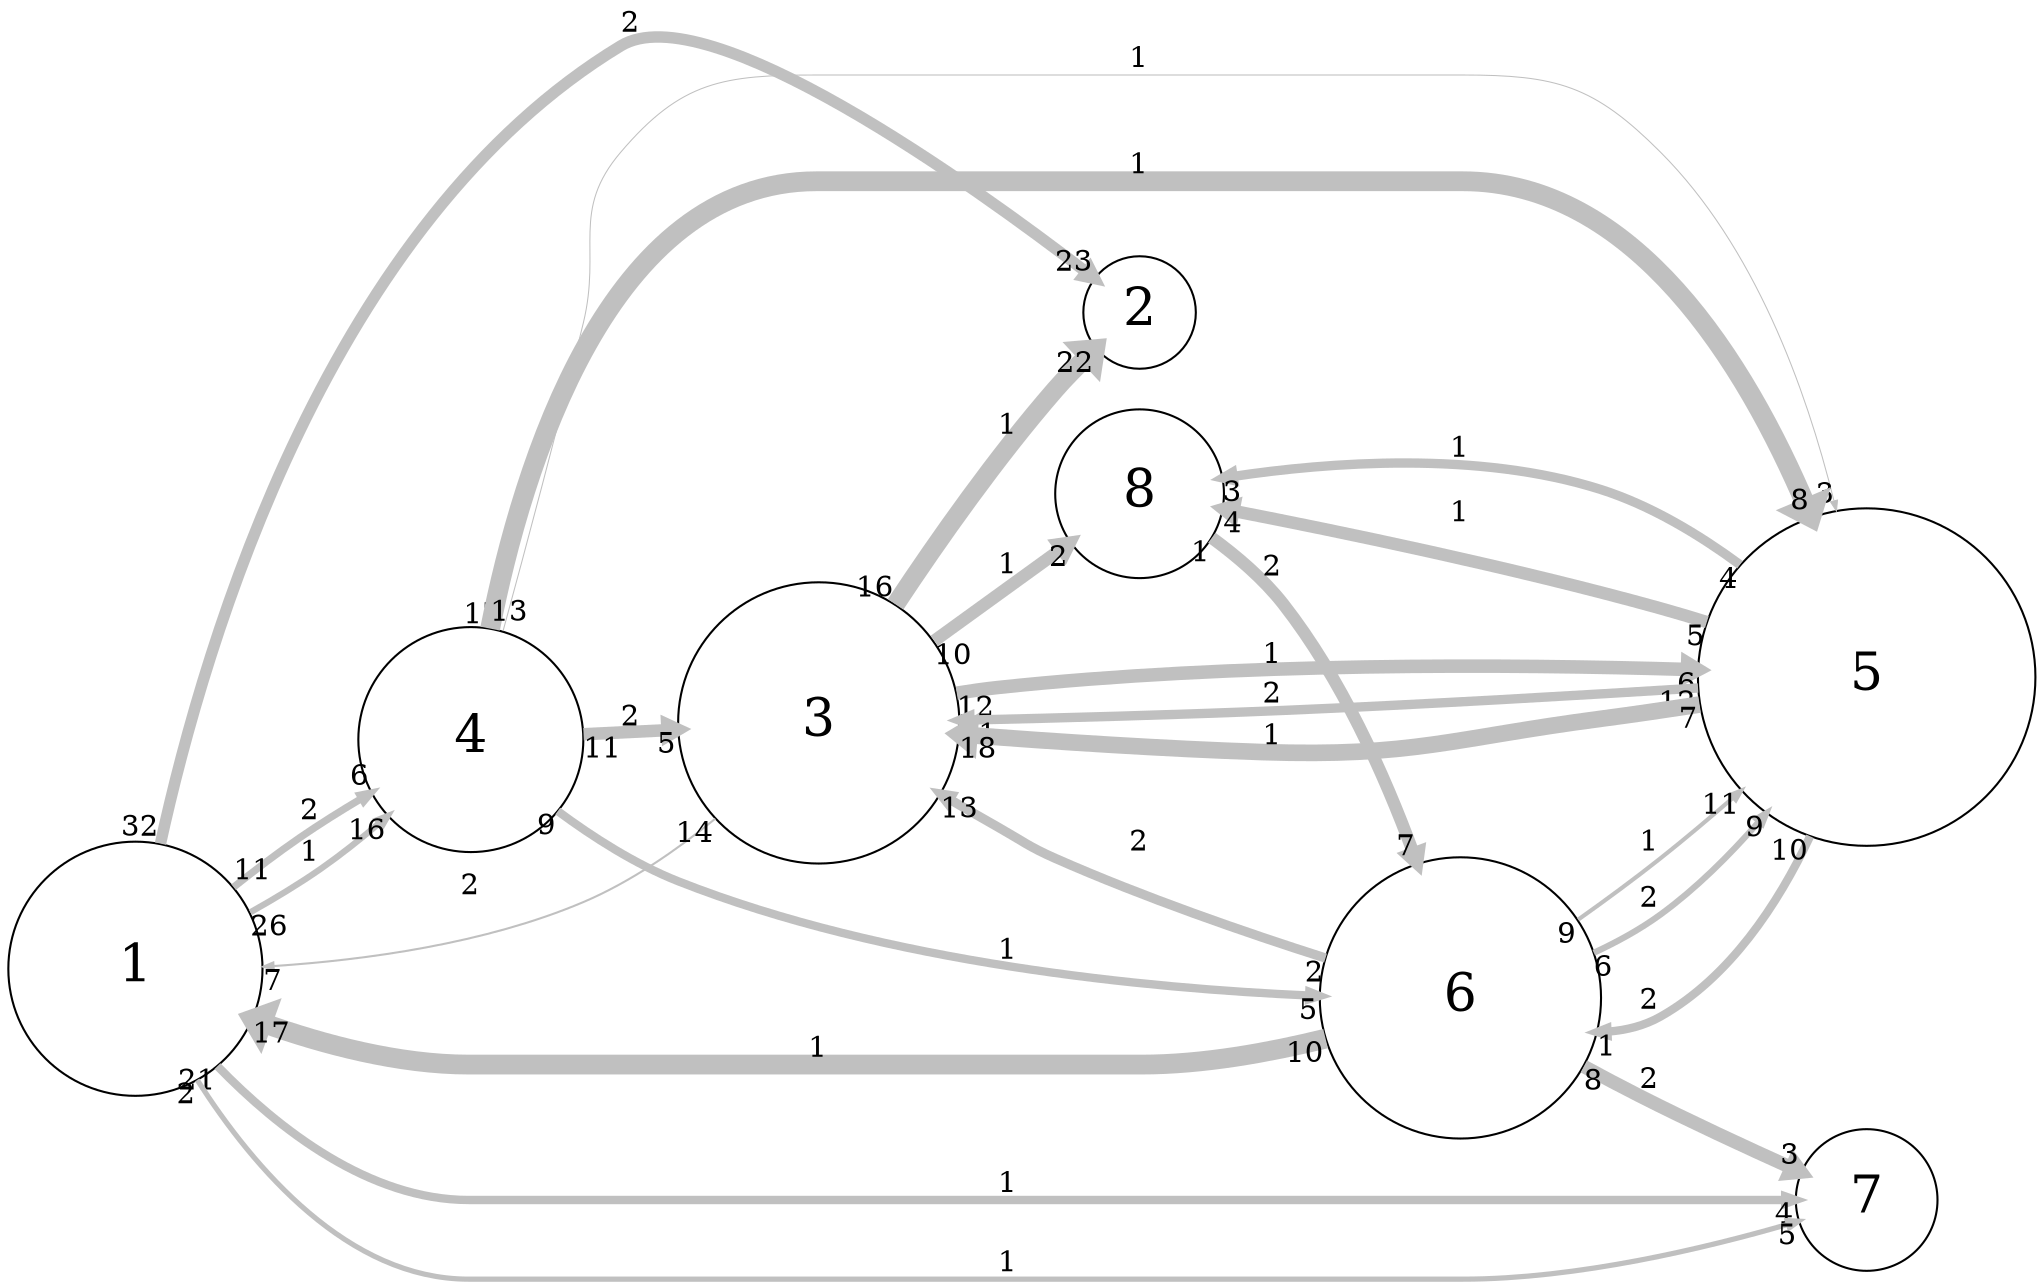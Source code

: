 digraph "" {
	graph [bb="0,0,1188.3,601",
		overlap=false,
		rankdir=LR,
		ratio=0.5,
		scale=1,
		splines=spline
	];
	node [fontsize=25,
		label="\N",
		shape=circle
	];
	edge [arrowsize=0.5,
		splines=true
	];
	0	[height=1.6875,
		label=1,
		pos="75.311,245",
		width=1.6875];
	1	[height=0.75,
		label=2,
		pos="662.31,574",
		width=0.75];
	0 -> 1	[key=0,
		capacity=2,
		color=grey,
		from_pd=31,
		head_lp="628.31,566.09",
		headlabel=23,
		label=2,
		lp="365.31,534.25",
		penwidth=5.5,
		pos="e,635.06,574.34 110.67,294.94 158.58,360.08 252.03,471.85 361.94,524 449.23,565.42 565.07,573.16 623.77,574.21",
		pt=10,
		tail_lp="117.42,303.19",
		taillabel=32,
		to_pd=22];
	3	[height=1.5,
		label=4,
		pos="271.31,334",
		width=1.5];
	0 -> 3	[key=0,
		capacity=1,
		color=grey,
		from_pd=25,
		head_lp="212.24,311.59",
		headlabel=16,
		label=1,
		lp="177.31,313.25",
		penwidth=3.0,
		pos="e,218.99,319.84 126.83,277.94 141.64,286.79 158.12,295.87 173.94,303 185.41,308.17 198.01,312.88 210.2,316.97",
		pt=15,
		tail_lp="133.58,269.69",
		taillabel=26,
		to_pd=15];
	0 -> 3	[key=1,
		capacity=2,
		color=grey,
		from_pd=10,
		head_lp="221.71,297.69",
		headlabel=6,
		label=2,
		lp="177.31,290.25",
		penwidth=3.5,
		pos="e,225.08,305.94 133.65,263.55 149.14,269.11 165.74,275.59 180.69,282.5 192.5,287.96 204.81,294.46 216.39,300.98",
		pt=14,
		tail_lp="140.4,255.3",
		taillabel=11,
		to_pd=5];
	6	[height=0.9375,
		label=7,
		pos="1087.3,40",
		width=0.9375];
	0 -> 6	[key=0,
		capacity=1,
		color=grey,
		from_pd=20,
		head_lp="1049.9,31.75",
		headlabel=4,
		label=1,
		lp="585.31,48.25",
		penwidth=4.0,
		pos="e,1053.2,40 100.01,189.25 129.99,128.55 187.87,40 270.31,40 270.31,40 270.31,40 851.31,40 917.84,40 994.95,40 1042.2,40",
		pt=13,
		tail_lp="93.256,181",
		taillabel=21,
		to_pd=3];
	0 -> 6	[key=1,
		capacity=1,
		color=grey,
		from_pd=1,
		head_lp="1050.9,22.773",
		headlabel=5,
		label=1,
		lp="585.31,8.25",
		penwidth=2.5,
		pos="e,1054.3,31.023 93.77,186.94 119.57,114.49 175.36,0 270.31,0 270.31,0 270.31,0 851.31,0 920.47,0 999.47,17.042 1046,28.879",
		pt=16,
		tail_lp="90.395,195.19",
		taillabel=2,
		to_pd=4];
	2	[height=1.875,
		label=3,
		pos="475.31,334",
		width=1.875];
	3 -> 2	[key=0,
		capacity=2,
		color=grey,
		from_pd=10,
		head_lp="404.27,325.75",
		headlabel=5,
		label=2,
		lp="365.31,342.25",
		penwidth=6.0,
		pos="e,407.64,334 325.65,334 347.24,334 372.61,334 396.22,334",
		pt=9,
		tail_lp="332.4,325.75",
		taillabel=11,
		to_pd=4];
	4	[height=2.25,
		label=5,
		pos="1087.3,315",
		width=2.25];
	3 -> 4	[key=0,
		capacity=1,
		color=grey,
		from_pd=16,
		head_lp="1041.4,392.56",
		headlabel=3,
		label=1,
		lp="662.31,518.25",
		penwidth=0.5,
		pos="e,1044.8,384.31 302.13,378.78 309.72,390.24 317.85,402.56 325.31,414 341.77,439.22 338.27,452.37 361.94,471 403.48,503.7 421.44,\
510 474.31,510 474.31,510 474.31,510 851.31,510 904.18,510 920.64,501.69 963.69,471 994.17,449.27 1020.9,417.87 1041.5,388.93",
		pt=20,
		tail_lp="295.38,387.03",
		taillabel=17,
		to_pd=2];
	3 -> 4	[key=1,
		capacity=1,
		color=grey,
		from_pd=12,
		head_lp="1026.8,364.51",
		headlabel=8,
		label=1,
		lp="662.31,465.25",
		penwidth=9.5,
		pos="e,1030.1,372.76 308.86,373.26 346.52,409.25 408.82,457 474.31,457 474.31,457 474.31,457 851.31,457 915.26,457 976.72,418 1020.7,\
380.88",
		pt=2,
		tail_lp="315.61,381.51",
		taillabel=13,
		to_pd=7];
	5	[height=1.875,
		label=6,
		pos="850.31,136",
		width=1.875];
	3 -> 5	[key=0,
		capacity=1,
		color=grey,
		from_pd=8,
		head_lp="780.28,140.38",
		headlabel=5,
		label=1,
		lp="585.31,205.25",
		penwidth=4.0,
		pos="e,783.66,148.63 316.97,304.86 342.72,289.03 376.18,270.08 407.81,257 531.49,205.85 683.51,169.64 773.05,150.84",
		pt=13,
		tail_lp="313.6,296.61",
		taillabel=9,
		to_pd=4];
	2 -> 0	[key=0,
		capacity=2,
		color=grey,
		from_pd=13,
		head_lp="139.67,231.6",
		headlabel=7,
		label=2,
		lp="271.31,263.25",
		penwidth=1.0,
		pos="e,136.3,239.85 418.82,296.64 391.81,280.53 358.14,263.38 325.31,254.5 265.04,238.2 193.58,237.26 142.71,239.54",
		pt=19,
		tail_lp="412.07,288.39",
		taillabel=14,
		to_pd=6];
	2 -> 1	[key=0,
		capacity=1,
		color=grey,
		from_pd=15,
		head_lp="636.02,546.45",
		headlabel=22,
		label=1,
		lp="585.31,497.25",
		penwidth=9.0,
		pos="e,642.77,554.7 514.62,389.12 543.12,429.29 583.53,484.58 621.81,531 625.82,535.86 630.21,540.9 634.56,545.74",
		pt=3,
		tail_lp="521.37,397.37",
		taillabel=16,
		to_pd=21];
	2 -> 4	[key=0,
		capacity=1,
		color=grey,
		from_pd=11,
		head_lp="1018.5,371.51",
		headlabel=6,
		label=1,
		lp="739.31,401.25",
		penwidth=6.5,
		pos="e,1021.9,363.26 533.77,368.43 548.93,375.93 565.63,382.86 581.94,387 631.67,399.63 962.73,390.27 963.69,390 980.22,385.26 996.73,\
377.64 1012,369.04",
		pt=8,
		tail_lp="540.52,376.68",
		taillabel=12,
		to_pd=5];
	7	[height=1.125,
		label=8,
		pos="662.31,258",
		width=1.125];
	2 -> 7	[key=0,
		capacity=1,
		color=grey,
		from_pd=9,
		head_lp="620.96,264.94",
		headlabel=2,
		label=1,
		lp="585.31,297.25",
		penwidth=6.0,
		pos="e,624.34,273.19 538.17,308.59 562.84,298.45 590.78,286.98 613.8,277.52",
		pt=9,
		tail_lp="544.92,300.34",
		taillabel=10,
		to_pd=1];
	4 -> 2	[key=0,
		capacity=2,
		color=grey,
		from_pd=11,
		head_lp="549.3,352.32",
		headlabel=11,
		label=2,
		lp="739.31,369.25",
		penwidth=4.5,
		pos="e,542.55,344.07 1010.6,341.61 995.23,345.93 979.08,349.73 963.69,352 819.92,373.22 649.85,357.89 553.37,345.49",
		pt=12,
		tail_lp="1003.8,333.36",
		taillabel=12,
		to_pd=10];
	4 -> 2	[key=1,
		capacity=1,
		color=grey,
		from_pd=6,
		head_lp="549.79,323.67",
		headlabel=18,
		label=1,
		lp="739.31,333.25",
		penwidth=8.0,
		pos="e,543.04,331.92 1006.1,317.5 888.59,321.16 671.09,327.93 554.67,331.56",
		pt=5,
		tail_lp="1002.7,309.25",
		taillabel=7,
		to_pd=17];
	4 -> 7	[key=0,
		capacity=1,
		color=grey,
		from_pd=4,
		head_lp="706.1,271.56",
		headlabel=4,
		label=1,
		lp="850.31,300.25",
		penwidth=6.0,
		pos="e,702.73,263.31 1006.7,304.28 920.75,292.69 786.36,274.58 713.82,264.81",
		pt=9,
		tail_lp="1003.4,296.03",
		taillabel=5,
		to_pd=3];
	4 -> 7	[key=1,
		capacity=1,
		color=grey,
		from_pd=3,
		head_lp="706.51,247.88",
		headlabel=3,
		label=1,
		lp="850.31,262.25",
		penwidth=4.5,
		pos="e,703.13,256.13 1013.2,281.99 984.14,270.56 950.01,259.19 917.81,253.5 858.73,243.05 842.8,252.37 782.81,253.5 760.29,253.92 735.39,\
254.8 714.18,255.66",
		pt=12,
		tail_lp="1009.8,273.74",
		taillabel=4,
		to_pd=2];
	4 -> 5	[key=0,
		capacity=2,
		color=grey,
		from_pd=9,
		head_lp="919.71,112.33",
		headlabel=1,
		label=2,
		lp="960.31,138.25",
		penwidth=4.0,
		pos="e,916.34,120.58 1057.4,239.33 1037.6,198.91 1007,152.81 963.69,129.5 952.52,123.5 939.81,120.95 927.04,120.5",
		pt=13,
		tail_lp="1064.2,231.08",
		taillabel=10,
		to_pd=0];
	7 -> 5	[key=0,
		capacity=2,
		color=grey,
		from_pd=0,
		head_lp="796.74,164.44",
		headlabel=7,
		label=2,
		lp="739.31,216.25",
		penwidth=6.0,
		pos="e,793.37,172.69 696.56,236.19 720.8,220.29 754.41,198.24 783.94,178.88",
		pt=9,
		tail_lp="699.94,227.94",
		taillabel=1,
		to_pd=6];
	5 -> 0	[key=0,
		capacity=1,
		color=grey,
		from_pd=9,
		head_lp="113.11,211.73",
		headlabel=17,
		label=1,
		lp="475.31,144.25",
		penwidth=9.5,
		pos="e,119.86,203.48 782.59,136 747.16,136 702.87,136 663.31,136 270.31,136 270.31,136 270.31,136 217.65,136 166.06,166.91 129.34,195.81",
		pt=2,
		tail_lp="775.84,127.75",
		taillabel=10,
		to_pd=16];
	5 -> 6	[key=0,
		capacity=2,
		color=grey,
		from_pd=7,
		head_lp="1051.9,59.627",
		headlabel=3,
		label=2,
		lp="960.31,98.25",
		penwidth=6.5,
		pos="e,1055.3,51.377 912.25,108.56 926.83,102.17 942.39,95.481 956.94,89.5 986,77.551 1019.1,64.905 1044.5,55.385",
		pt=8,
		tail_lp="908.88,100.31",
		taillabel=8,
		to_pd=2];
	5 -> 2	[key=0,
		capacity=2,
		color=grey,
		from_pd=1,
		head_lp="492.08,262.23",
		headlabel=13,
		label=2,
		lp="662.31,143.25",
		penwidth=4.5,
		pos="e,498.83,270.48 783.74,123.02 725.25,115.28 640.11,113.92 581.94,156 546.12,181.91 520.34,224.01 503.22,260.77",
		pt=12,
		tail_lp="780.37,114.77",
		taillabel=2,
		to_pd=12];
	5 -> 4	[key=0,
		capacity=1,
		color=grey,
		from_pd=8,
		head_lp="1033.2,252.54",
		headlabel=11,
		label=1,
		lp="960.31,218.25",
		penwidth=2.0,
		pos="e,1026.5,260.79 908.32,171.22 926.37,182.92 946.17,196.33 963.69,209.5 982.64,223.76 1002.4,240.09 1020.5,255.57",
		pt=17,
		tail_lp="911.69,179.47",
		taillabel=9,
		to_pd=10];
	5 -> 4	[key=1,
		capacity=2,
		color=grey,
		from_pd=5,
		head_lp="1032.4,243.62",
		headlabel=9,
		label=2,
		lp="960.31,194.25",
		penwidth=3.0,
		pos="e,1035.8,251.87 914.33,158.52 931.1,165.89 948.7,174.94 963.69,185.5 987.34,202.16 1010.1,223.91 1029.4,244.82",
		pt=15,
		tail_lp="917.71,150.27",
		taillabel=6,
		to_pd=8];
}

